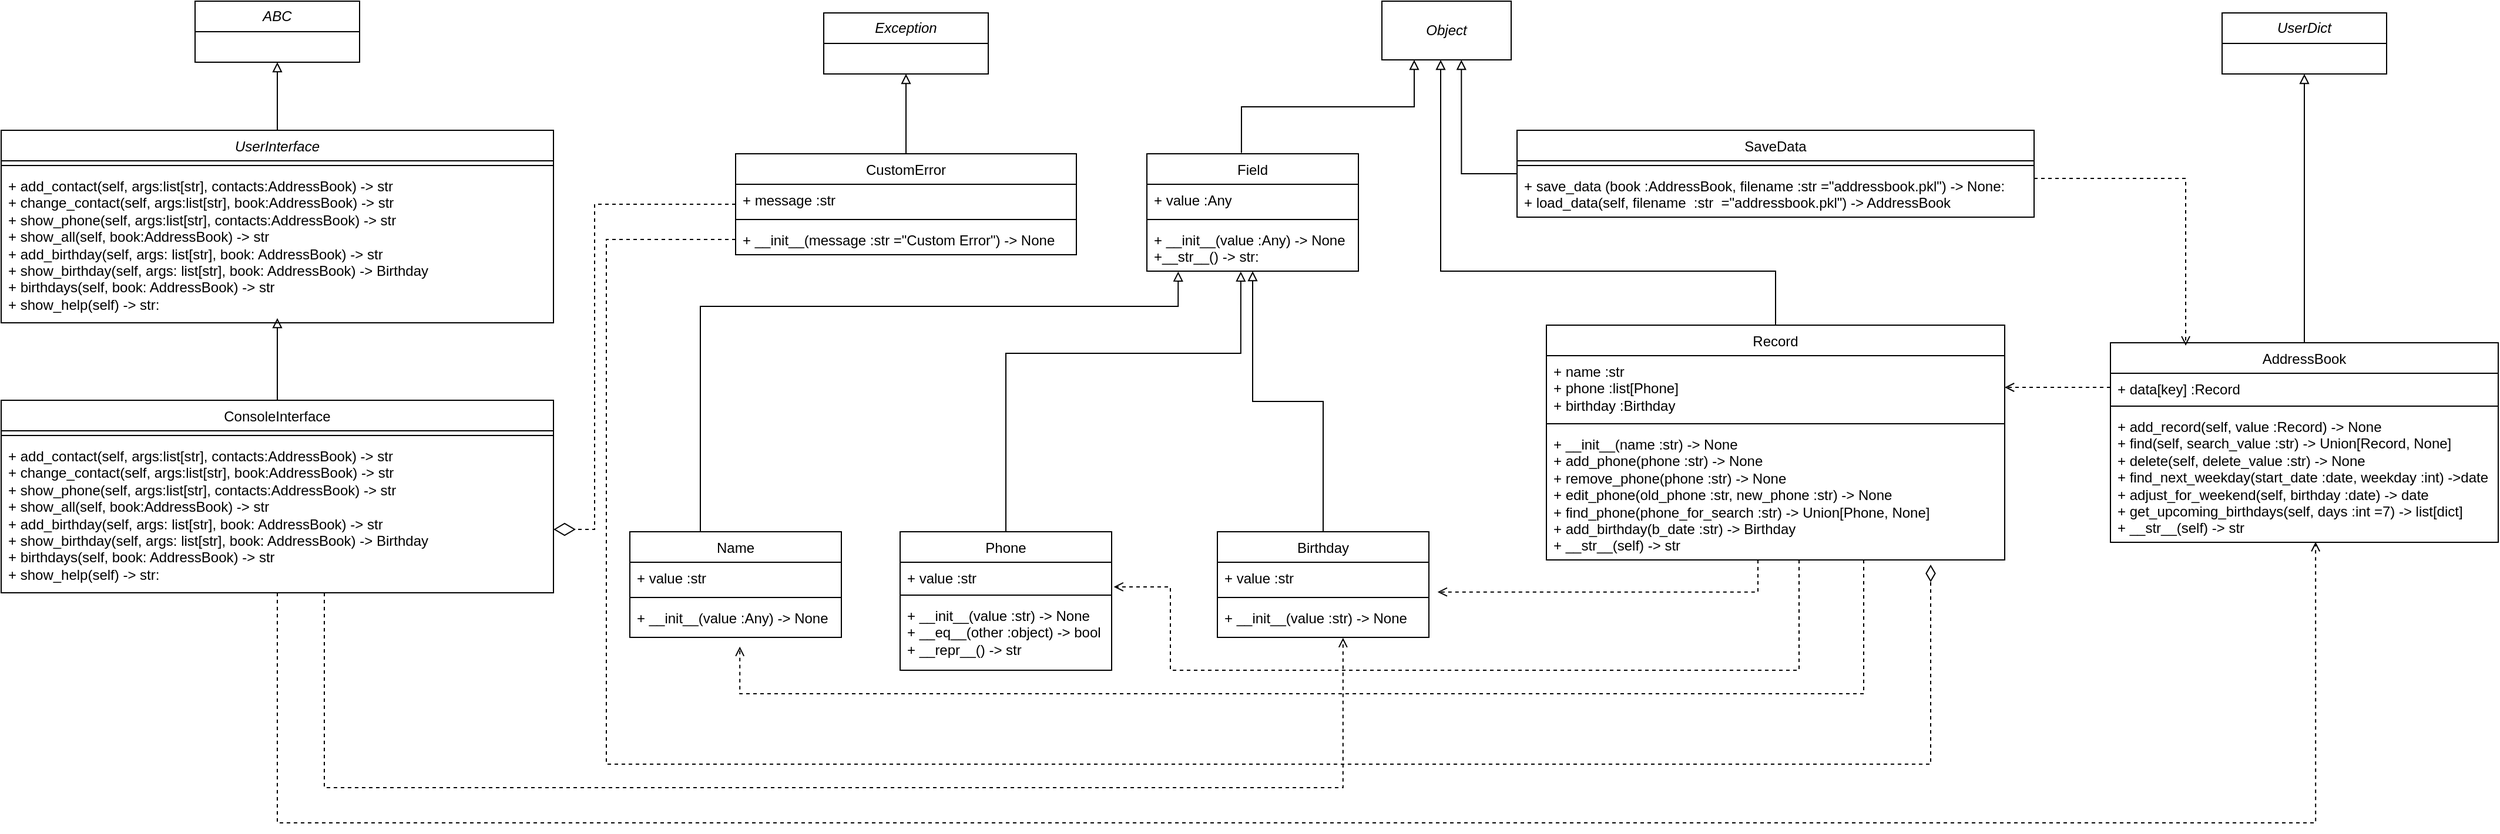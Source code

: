 <mxfile>
    <diagram name="Page-1" id="c4acf3e9-155e-7222-9cf6-157b1a14988f">
        <mxGraphModel dx="2023" dy="561" grid="1" gridSize="10" guides="1" tooltips="1" connect="1" arrows="1" fold="1" page="1" pageScale="1" pageWidth="850" pageHeight="1100" background="none" math="0" shadow="0">
            <root>
                <mxCell id="0"/>
                <mxCell id="1" parent="0"/>
                <mxCell id="B_11RqxZSUT_l3tRcQEP-41" style="edgeStyle=orthogonalEdgeStyle;rounded=0;orthogonalLoop=1;jettySize=auto;html=1;entryX=0.5;entryY=1;entryDx=0;entryDy=0;endArrow=block;endFill=0;" parent="1" source="B_11RqxZSUT_l3tRcQEP-6" target="B_11RqxZSUT_l3tRcQEP-11" edge="1">
                    <mxGeometry relative="1" as="geometry"/>
                </mxCell>
                <mxCell id="Jm99rNx2oBu8im1yIgjv-13" style="edgeStyle=orthogonalEdgeStyle;rounded=0;orthogonalLoop=1;jettySize=auto;html=1;dashed=1;endArrow=diamondThin;endFill=0;endSize=16;" parent="1" source="B_11RqxZSUT_l3tRcQEP-6" target="Jm99rNx2oBu8im1yIgjv-9" edge="1">
                    <mxGeometry relative="1" as="geometry">
                        <Array as="points">
                            <mxPoint x="40" y="203"/>
                            <mxPoint x="40" y="480"/>
                        </Array>
                    </mxGeometry>
                </mxCell>
                <mxCell id="B_11RqxZSUT_l3tRcQEP-6" value="&lt;span style=&quot;font-weight: 400;&quot;&gt;CustomError&lt;/span&gt;" style="swimlane;fontStyle=1;align=center;verticalAlign=top;childLayout=stackLayout;horizontal=1;startSize=26;horizontalStack=0;resizeParent=1;resizeParentMax=0;resizeLast=0;collapsible=1;marginBottom=0;whiteSpace=wrap;html=1;" parent="1" vertex="1">
                    <mxGeometry x="160" y="160" width="290" height="86" as="geometry"/>
                </mxCell>
                <mxCell id="B_11RqxZSUT_l3tRcQEP-7" value="+ message :str" style="text;strokeColor=none;fillColor=none;align=left;verticalAlign=top;spacingLeft=4;spacingRight=4;overflow=hidden;rotatable=0;points=[[0,0.5],[1,0.5]];portConstraint=eastwest;whiteSpace=wrap;html=1;" parent="B_11RqxZSUT_l3tRcQEP-6" vertex="1">
                    <mxGeometry y="26" width="290" height="26" as="geometry"/>
                </mxCell>
                <mxCell id="B_11RqxZSUT_l3tRcQEP-8" value="" style="line;strokeWidth=1;fillColor=none;align=left;verticalAlign=middle;spacingTop=-1;spacingLeft=3;spacingRight=3;rotatable=0;labelPosition=right;points=[];portConstraint=eastwest;strokeColor=inherit;" parent="B_11RqxZSUT_l3tRcQEP-6" vertex="1">
                    <mxGeometry y="52" width="290" height="8" as="geometry"/>
                </mxCell>
                <mxCell id="B_11RqxZSUT_l3tRcQEP-9" value="+ __init__(message :str =&quot;Custom Error&quot;) -&amp;gt; None" style="text;strokeColor=none;fillColor=none;align=left;verticalAlign=top;spacingLeft=4;spacingRight=4;overflow=hidden;rotatable=0;points=[[0,0.5],[1,0.5]];portConstraint=eastwest;whiteSpace=wrap;html=1;" parent="B_11RqxZSUT_l3tRcQEP-6" vertex="1">
                    <mxGeometry y="60" width="290" height="26" as="geometry"/>
                </mxCell>
                <mxCell id="B_11RqxZSUT_l3tRcQEP-11" value="&lt;i&gt;Exception&lt;/i&gt;" style="swimlane;fontStyle=0;childLayout=stackLayout;horizontal=1;startSize=26;fillColor=none;horizontalStack=0;resizeParent=1;resizeParentMax=0;resizeLast=0;collapsible=1;marginBottom=0;whiteSpace=wrap;html=1;" parent="1" vertex="1">
                    <mxGeometry x="235" y="40" width="140" height="52" as="geometry"/>
                </mxCell>
                <mxCell id="B_11RqxZSUT_l3tRcQEP-45" style="edgeStyle=orthogonalEdgeStyle;rounded=0;orthogonalLoop=1;jettySize=auto;html=1;entryX=0.25;entryY=1;entryDx=0;entryDy=0;exitX=0.447;exitY=-0.008;exitDx=0;exitDy=0;exitPerimeter=0;endArrow=block;endFill=0;" parent="1" source="B_11RqxZSUT_l3tRcQEP-16" target="B_11RqxZSUT_l3tRcQEP-42" edge="1">
                    <mxGeometry relative="1" as="geometry"/>
                </mxCell>
                <mxCell id="B_11RqxZSUT_l3tRcQEP-16" value="&lt;span style=&quot;font-weight: 400;&quot;&gt;Field&lt;/span&gt;" style="swimlane;fontStyle=1;align=center;verticalAlign=top;childLayout=stackLayout;horizontal=1;startSize=26;horizontalStack=0;resizeParent=1;resizeParentMax=0;resizeLast=0;collapsible=1;marginBottom=0;whiteSpace=wrap;html=1;" parent="1" vertex="1">
                    <mxGeometry x="510" y="160" width="180" height="100" as="geometry"/>
                </mxCell>
                <mxCell id="B_11RqxZSUT_l3tRcQEP-17" value="+ value :Any" style="text;strokeColor=none;fillColor=none;align=left;verticalAlign=top;spacingLeft=4;spacingRight=4;overflow=hidden;rotatable=0;points=[[0,0.5],[1,0.5]];portConstraint=eastwest;whiteSpace=wrap;html=1;" parent="B_11RqxZSUT_l3tRcQEP-16" vertex="1">
                    <mxGeometry y="26" width="180" height="26" as="geometry"/>
                </mxCell>
                <mxCell id="B_11RqxZSUT_l3tRcQEP-18" value="" style="line;strokeWidth=1;fillColor=none;align=left;verticalAlign=middle;spacingTop=-1;spacingLeft=3;spacingRight=3;rotatable=0;labelPosition=right;points=[];portConstraint=eastwest;strokeColor=inherit;" parent="B_11RqxZSUT_l3tRcQEP-16" vertex="1">
                    <mxGeometry y="52" width="180" height="8" as="geometry"/>
                </mxCell>
                <mxCell id="B_11RqxZSUT_l3tRcQEP-19" value="+ __init__(value :Any) -&amp;gt; None&lt;br&gt;&lt;div&gt;&lt;span style=&quot;background-color: transparent; color: light-dark(rgb(0, 0, 0), rgb(255, 255, 255));&quot;&gt;+&lt;/span&gt;__str__() -&amp;gt; str:&lt;/div&gt;" style="text;strokeColor=none;fillColor=none;align=left;verticalAlign=top;spacingLeft=4;spacingRight=4;overflow=hidden;rotatable=0;points=[[0,0.5],[1,0.5]];portConstraint=eastwest;whiteSpace=wrap;html=1;" parent="B_11RqxZSUT_l3tRcQEP-16" vertex="1">
                    <mxGeometry y="60" width="180" height="40" as="geometry"/>
                </mxCell>
                <mxCell id="B_11RqxZSUT_l3tRcQEP-21" value="&lt;span style=&quot;font-weight: 400;&quot;&gt;Name&lt;/span&gt;" style="swimlane;fontStyle=1;align=center;verticalAlign=top;childLayout=stackLayout;horizontal=1;startSize=26;horizontalStack=0;resizeParent=1;resizeParentMax=0;resizeLast=0;collapsible=1;marginBottom=0;whiteSpace=wrap;html=1;" parent="1" vertex="1">
                    <mxGeometry x="70" y="482" width="180" height="90" as="geometry">
                        <mxRectangle x="30" y="460" width="70" height="30" as="alternateBounds"/>
                    </mxGeometry>
                </mxCell>
                <mxCell id="B_11RqxZSUT_l3tRcQEP-22" value="+ value :str" style="text;strokeColor=none;fillColor=none;align=left;verticalAlign=top;spacingLeft=4;spacingRight=4;overflow=hidden;rotatable=0;points=[[0,0.5],[1,0.5]];portConstraint=eastwest;whiteSpace=wrap;html=1;" parent="B_11RqxZSUT_l3tRcQEP-21" vertex="1">
                    <mxGeometry y="26" width="180" height="26" as="geometry"/>
                </mxCell>
                <mxCell id="B_11RqxZSUT_l3tRcQEP-23" value="" style="line;strokeWidth=1;fillColor=none;align=left;verticalAlign=middle;spacingTop=-1;spacingLeft=3;spacingRight=3;rotatable=0;labelPosition=right;points=[];portConstraint=eastwest;strokeColor=inherit;" parent="B_11RqxZSUT_l3tRcQEP-21" vertex="1">
                    <mxGeometry y="52" width="180" height="8" as="geometry"/>
                </mxCell>
                <mxCell id="B_11RqxZSUT_l3tRcQEP-24" value="+ __init__(value :Any) -&amp;gt; None" style="text;strokeColor=none;fillColor=none;align=left;verticalAlign=top;spacingLeft=4;spacingRight=4;overflow=hidden;rotatable=0;points=[[0,0.5],[1,0.5]];portConstraint=eastwest;whiteSpace=wrap;html=1;" parent="B_11RqxZSUT_l3tRcQEP-21" vertex="1">
                    <mxGeometry y="60" width="180" height="30" as="geometry"/>
                </mxCell>
                <mxCell id="B_11RqxZSUT_l3tRcQEP-25" style="edgeStyle=orthogonalEdgeStyle;rounded=0;orthogonalLoop=1;jettySize=auto;html=1;exitX=0.5;exitY=0;exitDx=0;exitDy=0;entryX=0.148;entryY=1.008;entryDx=0;entryDy=0;entryPerimeter=0;endArrow=block;endFill=0;" parent="1" source="B_11RqxZSUT_l3tRcQEP-21" target="B_11RqxZSUT_l3tRcQEP-19" edge="1">
                    <mxGeometry relative="1" as="geometry">
                        <Array as="points">
                            <mxPoint x="130" y="290"/>
                            <mxPoint x="537" y="290"/>
                        </Array>
                    </mxGeometry>
                </mxCell>
                <mxCell id="B_11RqxZSUT_l3tRcQEP-26" value="&lt;span style=&quot;font-weight: 400;&quot;&gt;Phone&lt;/span&gt;" style="swimlane;fontStyle=1;align=center;verticalAlign=top;childLayout=stackLayout;horizontal=1;startSize=26;horizontalStack=0;resizeParent=1;resizeParentMax=0;resizeLast=0;collapsible=1;marginBottom=0;whiteSpace=wrap;html=1;" parent="1" vertex="1">
                    <mxGeometry x="300" y="482" width="180" height="118" as="geometry">
                        <mxRectangle x="180" y="460" width="80" height="30" as="alternateBounds"/>
                    </mxGeometry>
                </mxCell>
                <mxCell id="B_11RqxZSUT_l3tRcQEP-27" value="+ value :str" style="text;strokeColor=none;fillColor=none;align=left;verticalAlign=top;spacingLeft=4;spacingRight=4;overflow=hidden;rotatable=0;points=[[0,0.5],[1,0.5]];portConstraint=eastwest;whiteSpace=wrap;html=1;" parent="B_11RqxZSUT_l3tRcQEP-26" vertex="1">
                    <mxGeometry y="26" width="180" height="24" as="geometry"/>
                </mxCell>
                <mxCell id="B_11RqxZSUT_l3tRcQEP-28" value="" style="line;strokeWidth=1;fillColor=none;align=left;verticalAlign=middle;spacingTop=-1;spacingLeft=3;spacingRight=3;rotatable=0;labelPosition=right;points=[];portConstraint=eastwest;strokeColor=inherit;" parent="B_11RqxZSUT_l3tRcQEP-26" vertex="1">
                    <mxGeometry y="50" width="180" height="8" as="geometry"/>
                </mxCell>
                <mxCell id="B_11RqxZSUT_l3tRcQEP-29" value="+ __init__(value :str) -&amp;gt; None&lt;div&gt;+ __eq__(other :object) -&amp;gt; bool&lt;/div&gt;&lt;div&gt;+ __repr__() -&amp;gt; str&lt;/div&gt;" style="text;strokeColor=none;fillColor=none;align=left;verticalAlign=top;spacingLeft=4;spacingRight=4;overflow=hidden;rotatable=0;points=[[0,0.5],[1,0.5]];portConstraint=eastwest;whiteSpace=wrap;html=1;" parent="B_11RqxZSUT_l3tRcQEP-26" vertex="1">
                    <mxGeometry y="58" width="180" height="60" as="geometry"/>
                </mxCell>
                <mxCell id="B_11RqxZSUT_l3tRcQEP-30" style="edgeStyle=orthogonalEdgeStyle;rounded=0;orthogonalLoop=1;jettySize=auto;html=1;entryX=0.444;entryY=1.008;entryDx=0;entryDy=0;entryPerimeter=0;endArrow=block;endFill=0;" parent="1" source="B_11RqxZSUT_l3tRcQEP-26" target="B_11RqxZSUT_l3tRcQEP-19" edge="1">
                    <mxGeometry relative="1" as="geometry">
                        <mxPoint x="190" y="360" as="targetPoint"/>
                        <Array as="points">
                            <mxPoint x="390" y="330"/>
                            <mxPoint x="590" y="330"/>
                        </Array>
                    </mxGeometry>
                </mxCell>
                <mxCell id="B_11RqxZSUT_l3tRcQEP-31" value="&lt;span style=&quot;font-weight: 400;&quot;&gt;Birthday&lt;/span&gt;" style="swimlane;fontStyle=1;align=center;verticalAlign=top;childLayout=stackLayout;horizontal=1;startSize=26;horizontalStack=0;resizeParent=1;resizeParentMax=0;resizeLast=0;collapsible=1;marginBottom=0;whiteSpace=wrap;html=1;" parent="1" vertex="1">
                    <mxGeometry x="570" y="482" width="180" height="90" as="geometry"/>
                </mxCell>
                <mxCell id="B_11RqxZSUT_l3tRcQEP-32" value="+ value :str" style="text;strokeColor=none;fillColor=none;align=left;verticalAlign=top;spacingLeft=4;spacingRight=4;overflow=hidden;rotatable=0;points=[[0,0.5],[1,0.5]];portConstraint=eastwest;whiteSpace=wrap;html=1;" parent="B_11RqxZSUT_l3tRcQEP-31" vertex="1">
                    <mxGeometry y="26" width="180" height="26" as="geometry"/>
                </mxCell>
                <mxCell id="B_11RqxZSUT_l3tRcQEP-33" value="" style="line;strokeWidth=1;fillColor=none;align=left;verticalAlign=middle;spacingTop=-1;spacingLeft=3;spacingRight=3;rotatable=0;labelPosition=right;points=[];portConstraint=eastwest;strokeColor=inherit;" parent="B_11RqxZSUT_l3tRcQEP-31" vertex="1">
                    <mxGeometry y="52" width="180" height="8" as="geometry"/>
                </mxCell>
                <mxCell id="B_11RqxZSUT_l3tRcQEP-34" value="+ __init__(value :str) -&amp;gt; None" style="text;strokeColor=none;fillColor=none;align=left;verticalAlign=top;spacingLeft=4;spacingRight=4;overflow=hidden;rotatable=0;points=[[0,0.5],[1,0.5]];portConstraint=eastwest;whiteSpace=wrap;html=1;" parent="B_11RqxZSUT_l3tRcQEP-31" vertex="1">
                    <mxGeometry y="60" width="180" height="30" as="geometry"/>
                </mxCell>
                <mxCell id="B_11RqxZSUT_l3tRcQEP-36" style="edgeStyle=orthogonalEdgeStyle;rounded=0;orthogonalLoop=1;jettySize=auto;html=1;entryX=0.5;entryY=1;entryDx=0;entryDy=0;entryPerimeter=0;endArrow=block;endFill=0;" parent="1" source="B_11RqxZSUT_l3tRcQEP-31" target="B_11RqxZSUT_l3tRcQEP-19" edge="1">
                    <mxGeometry relative="1" as="geometry">
                        <mxPoint x="150" y="360" as="targetPoint"/>
                    </mxGeometry>
                </mxCell>
                <mxCell id="B_11RqxZSUT_l3tRcQEP-37" value="&lt;span style=&quot;font-weight: 400;&quot;&gt;Record&lt;/span&gt;" style="swimlane;fontStyle=1;align=center;verticalAlign=top;childLayout=stackLayout;horizontal=1;startSize=26;horizontalStack=0;resizeParent=1;resizeParentMax=0;resizeLast=0;collapsible=1;marginBottom=0;whiteSpace=wrap;html=1;" parent="1" vertex="1">
                    <mxGeometry x="850" y="306" width="390" height="200" as="geometry"/>
                </mxCell>
                <mxCell id="B_11RqxZSUT_l3tRcQEP-38" value="+ name :str&lt;div&gt;+&amp;nbsp;phone :list[Phone]&lt;/div&gt;&lt;div&gt;+&amp;nbsp;&lt;span style=&quot;background-color: transparent;&quot;&gt;birthday :&lt;/span&gt;&lt;span style=&quot;background-color: transparent;&quot;&gt;Birthday&lt;/span&gt;&lt;br&gt;&lt;/div&gt;" style="text;strokeColor=none;fillColor=none;align=left;verticalAlign=top;spacingLeft=4;spacingRight=4;overflow=hidden;rotatable=0;points=[[0,0.5],[1,0.5]];portConstraint=eastwest;whiteSpace=wrap;html=1;" parent="B_11RqxZSUT_l3tRcQEP-37" vertex="1">
                    <mxGeometry y="26" width="390" height="54" as="geometry"/>
                </mxCell>
                <mxCell id="B_11RqxZSUT_l3tRcQEP-39" value="" style="line;strokeWidth=1;fillColor=none;align=left;verticalAlign=middle;spacingTop=-1;spacingLeft=3;spacingRight=3;rotatable=0;labelPosition=right;points=[];portConstraint=eastwest;strokeColor=inherit;" parent="B_11RqxZSUT_l3tRcQEP-37" vertex="1">
                    <mxGeometry y="80" width="390" height="8" as="geometry"/>
                </mxCell>
                <mxCell id="B_11RqxZSUT_l3tRcQEP-40" value="+ __init__(name :str) -&amp;gt; None&lt;div&gt;+&amp;nbsp;add_phone(phone :str) -&amp;gt; None&lt;/div&gt;&lt;div&gt;+&amp;nbsp;remove_phone(phone :str) -&amp;gt; None&lt;/div&gt;&lt;div&gt;+&amp;nbsp;edit_phone(old_phone :str, new_phone :str) -&amp;gt; None&lt;/div&gt;&lt;div&gt;+&amp;nbsp;find_phone(phone_for_search :str) -&amp;gt; Union[Phone, None]&lt;/div&gt;&lt;div&gt;+&amp;nbsp;add_birthday(b_date :str) -&amp;gt; Birthday&lt;/div&gt;&lt;div&gt;+&amp;nbsp;__str__(self) -&amp;gt; str&lt;/div&gt;" style="text;strokeColor=none;fillColor=none;align=left;verticalAlign=top;spacingLeft=4;spacingRight=4;overflow=hidden;rotatable=0;points=[[0,0.5],[1,0.5]];portConstraint=eastwest;whiteSpace=wrap;html=1;" parent="B_11RqxZSUT_l3tRcQEP-37" vertex="1">
                    <mxGeometry y="88" width="390" height="112" as="geometry"/>
                </mxCell>
                <mxCell id="B_11RqxZSUT_l3tRcQEP-42" value="&lt;i&gt;Object&lt;/i&gt;" style="html=1;whiteSpace=wrap;" parent="1" vertex="1">
                    <mxGeometry x="710" y="30" width="110" height="50" as="geometry"/>
                </mxCell>
                <mxCell id="B_11RqxZSUT_l3tRcQEP-43" style="edgeStyle=orthogonalEdgeStyle;rounded=0;orthogonalLoop=1;jettySize=auto;html=1;endArrow=block;endFill=0;" parent="1" source="B_11RqxZSUT_l3tRcQEP-37" edge="1">
                    <mxGeometry relative="1" as="geometry">
                        <mxPoint x="760" y="80" as="targetPoint"/>
                        <Array as="points">
                            <mxPoint x="1045" y="260"/>
                            <mxPoint x="760" y="260"/>
                        </Array>
                    </mxGeometry>
                </mxCell>
                <mxCell id="B_11RqxZSUT_l3tRcQEP-46" value="&lt;i&gt;UserDict&lt;/i&gt;" style="swimlane;fontStyle=0;childLayout=stackLayout;horizontal=1;startSize=26;fillColor=none;horizontalStack=0;resizeParent=1;resizeParentMax=0;resizeLast=0;collapsible=1;marginBottom=0;whiteSpace=wrap;html=1;" parent="1" vertex="1">
                    <mxGeometry x="1425" y="40" width="140" height="52" as="geometry"/>
                </mxCell>
                <mxCell id="B_11RqxZSUT_l3tRcQEP-51" style="edgeStyle=orthogonalEdgeStyle;rounded=0;orthogonalLoop=1;jettySize=auto;html=1;entryX=0.5;entryY=1;entryDx=0;entryDy=0;endArrow=block;endFill=0;" parent="1" source="B_11RqxZSUT_l3tRcQEP-47" target="B_11RqxZSUT_l3tRcQEP-46" edge="1">
                    <mxGeometry relative="1" as="geometry"/>
                </mxCell>
                <mxCell id="B_11RqxZSUT_l3tRcQEP-47" value="&lt;span style=&quot;font-weight: 400;&quot;&gt;AddressBook&lt;/span&gt;" style="swimlane;fontStyle=1;align=center;verticalAlign=top;childLayout=stackLayout;horizontal=1;startSize=26;horizontalStack=0;resizeParent=1;resizeParentMax=0;resizeLast=0;collapsible=1;marginBottom=0;whiteSpace=wrap;html=1;" parent="1" vertex="1">
                    <mxGeometry x="1330" y="321" width="330" height="170" as="geometry"/>
                </mxCell>
                <mxCell id="B_11RqxZSUT_l3tRcQEP-48" value="+ data[key] :Record" style="text;strokeColor=none;fillColor=none;align=left;verticalAlign=top;spacingLeft=4;spacingRight=4;overflow=hidden;rotatable=0;points=[[0,0.5],[1,0.5]];portConstraint=eastwest;whiteSpace=wrap;html=1;" parent="B_11RqxZSUT_l3tRcQEP-47" vertex="1">
                    <mxGeometry y="26" width="330" height="24" as="geometry"/>
                </mxCell>
                <mxCell id="B_11RqxZSUT_l3tRcQEP-49" value="" style="line;strokeWidth=1;fillColor=none;align=left;verticalAlign=middle;spacingTop=-1;spacingLeft=3;spacingRight=3;rotatable=0;labelPosition=right;points=[];portConstraint=eastwest;strokeColor=inherit;" parent="B_11RqxZSUT_l3tRcQEP-47" vertex="1">
                    <mxGeometry y="50" width="330" height="8" as="geometry"/>
                </mxCell>
                <mxCell id="B_11RqxZSUT_l3tRcQEP-50" value="+ add_record(self, value :Record) -&amp;gt; None&lt;div&gt;+&amp;nbsp;find(self, search_value :str) -&amp;gt; Union[Record, None]&lt;/div&gt;&lt;div&gt;+&amp;nbsp;delete(self, delete_value :str) -&amp;gt; None&lt;/div&gt;&lt;div&gt;+&amp;nbsp;find_next_weekday(start_date :date, weekday :int) -&amp;gt;date&lt;/div&gt;&lt;div&gt;+&amp;nbsp;adjust_for_weekend(self, birthday :date) -&amp;gt; date&lt;/div&gt;&lt;div&gt;+&amp;nbsp;get_upcoming_birthdays(self, days :int =7) -&amp;gt; list[dict]&lt;/div&gt;&lt;div&gt;+&amp;nbsp;__str__(self) -&amp;gt; str&lt;/div&gt;" style="text;strokeColor=none;fillColor=none;align=left;verticalAlign=top;spacingLeft=4;spacingRight=4;overflow=hidden;rotatable=0;points=[[0,0.5],[1,0.5]];portConstraint=eastwest;whiteSpace=wrap;html=1;" parent="B_11RqxZSUT_l3tRcQEP-47" vertex="1">
                    <mxGeometry y="58" width="330" height="112" as="geometry"/>
                </mxCell>
                <mxCell id="B_11RqxZSUT_l3tRcQEP-54" style="edgeStyle=orthogonalEdgeStyle;rounded=0;orthogonalLoop=1;jettySize=auto;html=1;entryX=1;entryY=0.5;entryDx=0;entryDy=0;dashed=1;endArrow=open;endFill=0;" parent="1" source="B_11RqxZSUT_l3tRcQEP-48" target="B_11RqxZSUT_l3tRcQEP-38" edge="1">
                    <mxGeometry relative="1" as="geometry"/>
                </mxCell>
                <mxCell id="B_11RqxZSUT_l3tRcQEP-56" style="edgeStyle=orthogonalEdgeStyle;rounded=0;orthogonalLoop=1;jettySize=auto;html=1;entryX=1.01;entryY=0.874;entryDx=0;entryDy=0;entryPerimeter=0;dashed=1;endArrow=open;endFill=0;" parent="1" source="B_11RqxZSUT_l3tRcQEP-40" target="B_11RqxZSUT_l3tRcQEP-27" edge="1">
                    <mxGeometry relative="1" as="geometry">
                        <Array as="points">
                            <mxPoint x="1065" y="600"/>
                            <mxPoint x="530" y="600"/>
                            <mxPoint x="530" y="529"/>
                        </Array>
                    </mxGeometry>
                </mxCell>
                <mxCell id="B_11RqxZSUT_l3tRcQEP-58" style="edgeStyle=orthogonalEdgeStyle;rounded=0;orthogonalLoop=1;jettySize=auto;html=1;entryX=1.041;entryY=-0.288;entryDx=0;entryDy=0;entryPerimeter=0;dashed=1;endArrow=open;endFill=0;" parent="1" source="B_11RqxZSUT_l3tRcQEP-40" target="B_11RqxZSUT_l3tRcQEP-34" edge="1">
                    <mxGeometry relative="1" as="geometry">
                        <Array as="points">
                            <mxPoint x="1030" y="533"/>
                        </Array>
                    </mxGeometry>
                </mxCell>
                <mxCell id="B_11RqxZSUT_l3tRcQEP-59" style="edgeStyle=orthogonalEdgeStyle;rounded=0;orthogonalLoop=1;jettySize=auto;html=1;entryX=0.52;entryY=1.261;entryDx=0;entryDy=0;entryPerimeter=0;dashed=1;endArrow=open;endFill=0;" parent="1" source="B_11RqxZSUT_l3tRcQEP-40" target="B_11RqxZSUT_l3tRcQEP-24" edge="1">
                    <mxGeometry relative="1" as="geometry">
                        <Array as="points">
                            <mxPoint x="1120" y="620"/>
                            <mxPoint x="164" y="620"/>
                        </Array>
                    </mxGeometry>
                </mxCell>
                <mxCell id="8jXiwqd6pJ8h18k5soV4-1" value="&lt;span style=&quot;font-weight: 400;&quot;&gt;SaveData&lt;/span&gt;" style="swimlane;fontStyle=1;align=center;verticalAlign=top;childLayout=stackLayout;horizontal=1;startSize=26;horizontalStack=0;resizeParent=1;resizeParentMax=0;resizeLast=0;collapsible=1;marginBottom=0;whiteSpace=wrap;html=1;" parent="1" vertex="1">
                    <mxGeometry x="825" y="140" width="440" height="74" as="geometry"/>
                </mxCell>
                <mxCell id="8jXiwqd6pJ8h18k5soV4-3" value="" style="line;strokeWidth=1;fillColor=none;align=left;verticalAlign=middle;spacingTop=-1;spacingLeft=3;spacingRight=3;rotatable=0;labelPosition=right;points=[];portConstraint=eastwest;strokeColor=inherit;" parent="8jXiwqd6pJ8h18k5soV4-1" vertex="1">
                    <mxGeometry y="26" width="440" height="8" as="geometry"/>
                </mxCell>
                <mxCell id="8jXiwqd6pJ8h18k5soV4-4" value="+ save_data (book :AddressBook, filename :str =&quot;addressbook.pkl&quot;) -&amp;gt; None:&lt;br&gt;&lt;div&gt;&lt;span style=&quot;background-color: transparent; color: light-dark(rgb(0, 0, 0), rgb(255, 255, 255));&quot;&gt;+&amp;nbsp;&lt;/span&gt;load_data(self, filename&amp;nbsp; :str&amp;nbsp; =&quot;addressbook.pkl&quot;) -&amp;gt; AddressBook&lt;/div&gt;" style="text;strokeColor=none;fillColor=none;align=left;verticalAlign=top;spacingLeft=4;spacingRight=4;overflow=hidden;rotatable=0;points=[[0,0.5],[1,0.5]];portConstraint=eastwest;whiteSpace=wrap;html=1;" parent="8jXiwqd6pJ8h18k5soV4-1" vertex="1">
                    <mxGeometry y="34" width="440" height="40" as="geometry"/>
                </mxCell>
                <mxCell id="8jXiwqd6pJ8h18k5soV4-5" style="edgeStyle=orthogonalEdgeStyle;rounded=0;orthogonalLoop=1;jettySize=auto;html=1;entryX=0.615;entryY=1;entryDx=0;entryDy=0;entryPerimeter=0;endArrow=block;endFill=0;" parent="1" source="8jXiwqd6pJ8h18k5soV4-1" target="B_11RqxZSUT_l3tRcQEP-42" edge="1">
                    <mxGeometry relative="1" as="geometry"/>
                </mxCell>
                <mxCell id="8jXiwqd6pJ8h18k5soV4-6" style="edgeStyle=orthogonalEdgeStyle;rounded=0;orthogonalLoop=1;jettySize=auto;html=1;entryX=0.194;entryY=0.015;entryDx=0;entryDy=0;entryPerimeter=0;endArrow=open;endFill=0;dashed=1;" parent="1" source="8jXiwqd6pJ8h18k5soV4-4" target="B_11RqxZSUT_l3tRcQEP-47" edge="1">
                    <mxGeometry relative="1" as="geometry">
                        <Array as="points">
                            <mxPoint x="1394" y="181"/>
                        </Array>
                    </mxGeometry>
                </mxCell>
                <mxCell id="Jm99rNx2oBu8im1yIgjv-1" value="&lt;i&gt;ABC&lt;/i&gt;" style="swimlane;fontStyle=0;childLayout=stackLayout;horizontal=1;startSize=26;fillColor=none;horizontalStack=0;resizeParent=1;resizeParentMax=0;resizeLast=0;collapsible=1;marginBottom=0;whiteSpace=wrap;html=1;" parent="1" vertex="1">
                    <mxGeometry x="-300" y="30" width="140" height="52" as="geometry"/>
                </mxCell>
                <mxCell id="Jm99rNx2oBu8im1yIgjv-6" style="edgeStyle=orthogonalEdgeStyle;rounded=0;orthogonalLoop=1;jettySize=auto;html=1;entryX=0.5;entryY=1;entryDx=0;entryDy=0;endArrow=block;endFill=0;" parent="1" source="Jm99rNx2oBu8im1yIgjv-2" target="Jm99rNx2oBu8im1yIgjv-1" edge="1">
                    <mxGeometry relative="1" as="geometry"/>
                </mxCell>
                <mxCell id="Jm99rNx2oBu8im1yIgjv-2" value="&lt;i style=&quot;&quot;&gt;&lt;span style=&quot;font-weight: 400;&quot;&gt;UserInterface&lt;/span&gt;&lt;/i&gt;" style="swimlane;fontStyle=1;align=center;verticalAlign=top;childLayout=stackLayout;horizontal=1;startSize=26;horizontalStack=0;resizeParent=1;resizeParentMax=0;resizeLast=0;collapsible=1;marginBottom=0;whiteSpace=wrap;html=1;" parent="1" vertex="1">
                    <mxGeometry x="-465" y="140" width="470" height="164" as="geometry"/>
                </mxCell>
                <mxCell id="Jm99rNx2oBu8im1yIgjv-4" value="" style="line;strokeWidth=1;fillColor=none;align=left;verticalAlign=middle;spacingTop=-1;spacingLeft=3;spacingRight=3;rotatable=0;labelPosition=right;points=[];portConstraint=eastwest;strokeColor=inherit;" parent="Jm99rNx2oBu8im1yIgjv-2" vertex="1">
                    <mxGeometry y="26" width="470" height="8" as="geometry"/>
                </mxCell>
                <mxCell id="Jm99rNx2oBu8im1yIgjv-5" value="+&amp;nbsp;&lt;span style=&quot;background-color: transparent; color: light-dark(rgb(0, 0, 0), rgb(255, 255, 255));&quot;&gt;add_contact(self, args:list[str], contacts:AddressBook) -&amp;gt; str&lt;/span&gt;&lt;div&gt;&lt;span style=&quot;background-color: transparent; color: light-dark(rgb(0, 0, 0), rgb(255, 255, 255));&quot;&gt;+ change_contact(self, args:list[str], book:AddressBook) -&amp;gt; str&lt;/span&gt;&lt;/div&gt;&lt;div&gt;&lt;span style=&quot;background-color: transparent; color: light-dark(rgb(0, 0, 0), rgb(255, 255, 255));&quot;&gt;+ show_phone(self, args:list[str], contacts:AddressBook) -&amp;gt; str&lt;/span&gt;&lt;div&gt;&lt;span style=&quot;background-color: transparent; color: light-dark(rgb(0, 0, 0), rgb(255, 255, 255));&quot;&gt;+ show_all(self, book:AddressBook) -&amp;gt; str&lt;/span&gt;&lt;/div&gt;&lt;div&gt;&lt;span style=&quot;background-color: transparent; color: light-dark(rgb(0, 0, 0), rgb(255, 255, 255));&quot;&gt;+ add_birthday(self, args: list[str], book: AddressBook) -&amp;gt; str&lt;/span&gt;&lt;/div&gt;&lt;div&gt;&lt;span style=&quot;background-color: transparent; color: light-dark(rgb(0, 0, 0), rgb(255, 255, 255));&quot;&gt;+ show_birthday(self, args: list[str], book: AddressBook) -&amp;gt; Birthday&lt;/span&gt;&lt;/div&gt;&lt;div&gt;&lt;span style=&quot;background-color: transparent; color: light-dark(rgb(0, 0, 0), rgb(255, 255, 255));&quot;&gt;+ birthdays(self, book: AddressBook) -&amp;gt; str&lt;/span&gt;&lt;/div&gt;&lt;div&gt;&lt;span style=&quot;background-color: transparent; color: light-dark(rgb(0, 0, 0), rgb(255, 255, 255));&quot;&gt;+ show_help(self) -&amp;gt; str:&lt;/span&gt;&lt;/div&gt;&lt;/div&gt;" style="text;strokeColor=none;fillColor=none;align=left;verticalAlign=top;spacingLeft=4;spacingRight=4;overflow=hidden;rotatable=0;points=[[0,0.5],[1,0.5]];portConstraint=eastwest;whiteSpace=wrap;html=1;" parent="Jm99rNx2oBu8im1yIgjv-2" vertex="1">
                    <mxGeometry y="34" width="470" height="130" as="geometry"/>
                </mxCell>
                <mxCell id="Jm99rNx2oBu8im1yIgjv-10" style="edgeStyle=orthogonalEdgeStyle;rounded=0;orthogonalLoop=1;jettySize=auto;html=1;endArrow=block;endFill=0;" parent="1" source="Jm99rNx2oBu8im1yIgjv-7" edge="1">
                    <mxGeometry relative="1" as="geometry">
                        <mxPoint x="-230" y="300" as="targetPoint"/>
                    </mxGeometry>
                </mxCell>
                <mxCell id="Jm99rNx2oBu8im1yIgjv-7" value="&lt;span style=&quot;font-weight: 400;&quot;&gt;ConsoleInterface&lt;/span&gt;" style="swimlane;fontStyle=1;align=center;verticalAlign=top;childLayout=stackLayout;horizontal=1;startSize=26;horizontalStack=0;resizeParent=1;resizeParentMax=0;resizeLast=0;collapsible=1;marginBottom=0;whiteSpace=wrap;html=1;" parent="1" vertex="1">
                    <mxGeometry x="-465" y="370" width="470" height="164" as="geometry"/>
                </mxCell>
                <mxCell id="Jm99rNx2oBu8im1yIgjv-8" value="" style="line;strokeWidth=1;fillColor=none;align=left;verticalAlign=middle;spacingTop=-1;spacingLeft=3;spacingRight=3;rotatable=0;labelPosition=right;points=[];portConstraint=eastwest;strokeColor=inherit;" parent="Jm99rNx2oBu8im1yIgjv-7" vertex="1">
                    <mxGeometry y="26" width="470" height="8" as="geometry"/>
                </mxCell>
                <mxCell id="Jm99rNx2oBu8im1yIgjv-9" value="+&amp;nbsp;&lt;span style=&quot;background-color: transparent; color: light-dark(rgb(0, 0, 0), rgb(255, 255, 255));&quot;&gt;add_contact(self, args:list[str], contacts:AddressBook) -&amp;gt; str&lt;/span&gt;&lt;div&gt;&lt;span style=&quot;background-color: transparent; color: light-dark(rgb(0, 0, 0), rgb(255, 255, 255));&quot;&gt;+ change_contact(self, args:list[str], book:AddressBook) -&amp;gt; str&lt;/span&gt;&lt;/div&gt;&lt;div&gt;&lt;span style=&quot;background-color: transparent; color: light-dark(rgb(0, 0, 0), rgb(255, 255, 255));&quot;&gt;+ show_phone(self, args:list[str], contacts:AddressBook) -&amp;gt; str&lt;/span&gt;&lt;div&gt;&lt;span style=&quot;background-color: transparent; color: light-dark(rgb(0, 0, 0), rgb(255, 255, 255));&quot;&gt;+ show_all(self, book:AddressBook) -&amp;gt; str&lt;/span&gt;&lt;/div&gt;&lt;div&gt;&lt;span style=&quot;background-color: transparent; color: light-dark(rgb(0, 0, 0), rgb(255, 255, 255));&quot;&gt;+ add_birthday(self, args: list[str], book: AddressBook) -&amp;gt; str&lt;/span&gt;&lt;/div&gt;&lt;div&gt;&lt;span style=&quot;background-color: transparent; color: light-dark(rgb(0, 0, 0), rgb(255, 255, 255));&quot;&gt;+ show_birthday(self, args: list[str], book: AddressBook) -&amp;gt; Birthday&lt;/span&gt;&lt;/div&gt;&lt;div&gt;&lt;span style=&quot;background-color: transparent; color: light-dark(rgb(0, 0, 0), rgb(255, 255, 255));&quot;&gt;+ birthdays(self, book: AddressBook) -&amp;gt; str&lt;/span&gt;&lt;/div&gt;&lt;div&gt;&lt;span style=&quot;background-color: transparent; color: light-dark(rgb(0, 0, 0), rgb(255, 255, 255));&quot;&gt;+ show_help(self) -&amp;gt; str:&lt;/span&gt;&lt;/div&gt;&lt;/div&gt;" style="text;strokeColor=none;fillColor=none;align=left;verticalAlign=top;spacingLeft=4;spacingRight=4;overflow=hidden;rotatable=0;points=[[0,0.5],[1,0.5]];portConstraint=eastwest;whiteSpace=wrap;html=1;" parent="Jm99rNx2oBu8im1yIgjv-7" vertex="1">
                    <mxGeometry y="34" width="470" height="130" as="geometry"/>
                </mxCell>
                <mxCell id="Jm99rNx2oBu8im1yIgjv-11" style="edgeStyle=orthogonalEdgeStyle;rounded=0;orthogonalLoop=1;jettySize=auto;html=1;entryX=0.594;entryY=1.011;entryDx=0;entryDy=0;entryPerimeter=0;dashed=1;endArrow=open;endFill=0;" parent="1" source="Jm99rNx2oBu8im1yIgjv-9" target="B_11RqxZSUT_l3tRcQEP-34" edge="1">
                    <mxGeometry relative="1" as="geometry">
                        <Array as="points">
                            <mxPoint x="-190" y="700"/>
                            <mxPoint x="677" y="700"/>
                        </Array>
                    </mxGeometry>
                </mxCell>
                <mxCell id="Jm99rNx2oBu8im1yIgjv-12" style="edgeStyle=orthogonalEdgeStyle;rounded=0;orthogonalLoop=1;jettySize=auto;html=1;entryX=0.529;entryY=0.997;entryDx=0;entryDy=0;entryPerimeter=0;endArrow=open;endFill=0;dashed=1;" parent="1" source="Jm99rNx2oBu8im1yIgjv-9" target="B_11RqxZSUT_l3tRcQEP-50" edge="1">
                    <mxGeometry relative="1" as="geometry">
                        <Array as="points">
                            <mxPoint x="-230" y="730"/>
                            <mxPoint x="1505" y="730"/>
                        </Array>
                    </mxGeometry>
                </mxCell>
                <mxCell id="Jm99rNx2oBu8im1yIgjv-14" style="edgeStyle=orthogonalEdgeStyle;rounded=0;orthogonalLoop=1;jettySize=auto;html=1;dashed=1;endArrow=diamondThin;endFill=0;strokeWidth=1;endSize=12;" parent="1" source="B_11RqxZSUT_l3tRcQEP-9" edge="1">
                    <mxGeometry relative="1" as="geometry">
                        <mxPoint x="1177" y="510" as="targetPoint"/>
                        <Array as="points">
                            <mxPoint x="50" y="233"/>
                            <mxPoint x="50" y="680"/>
                            <mxPoint x="1177" y="680"/>
                        </Array>
                    </mxGeometry>
                </mxCell>
            </root>
        </mxGraphModel>
    </diagram>
</mxfile>